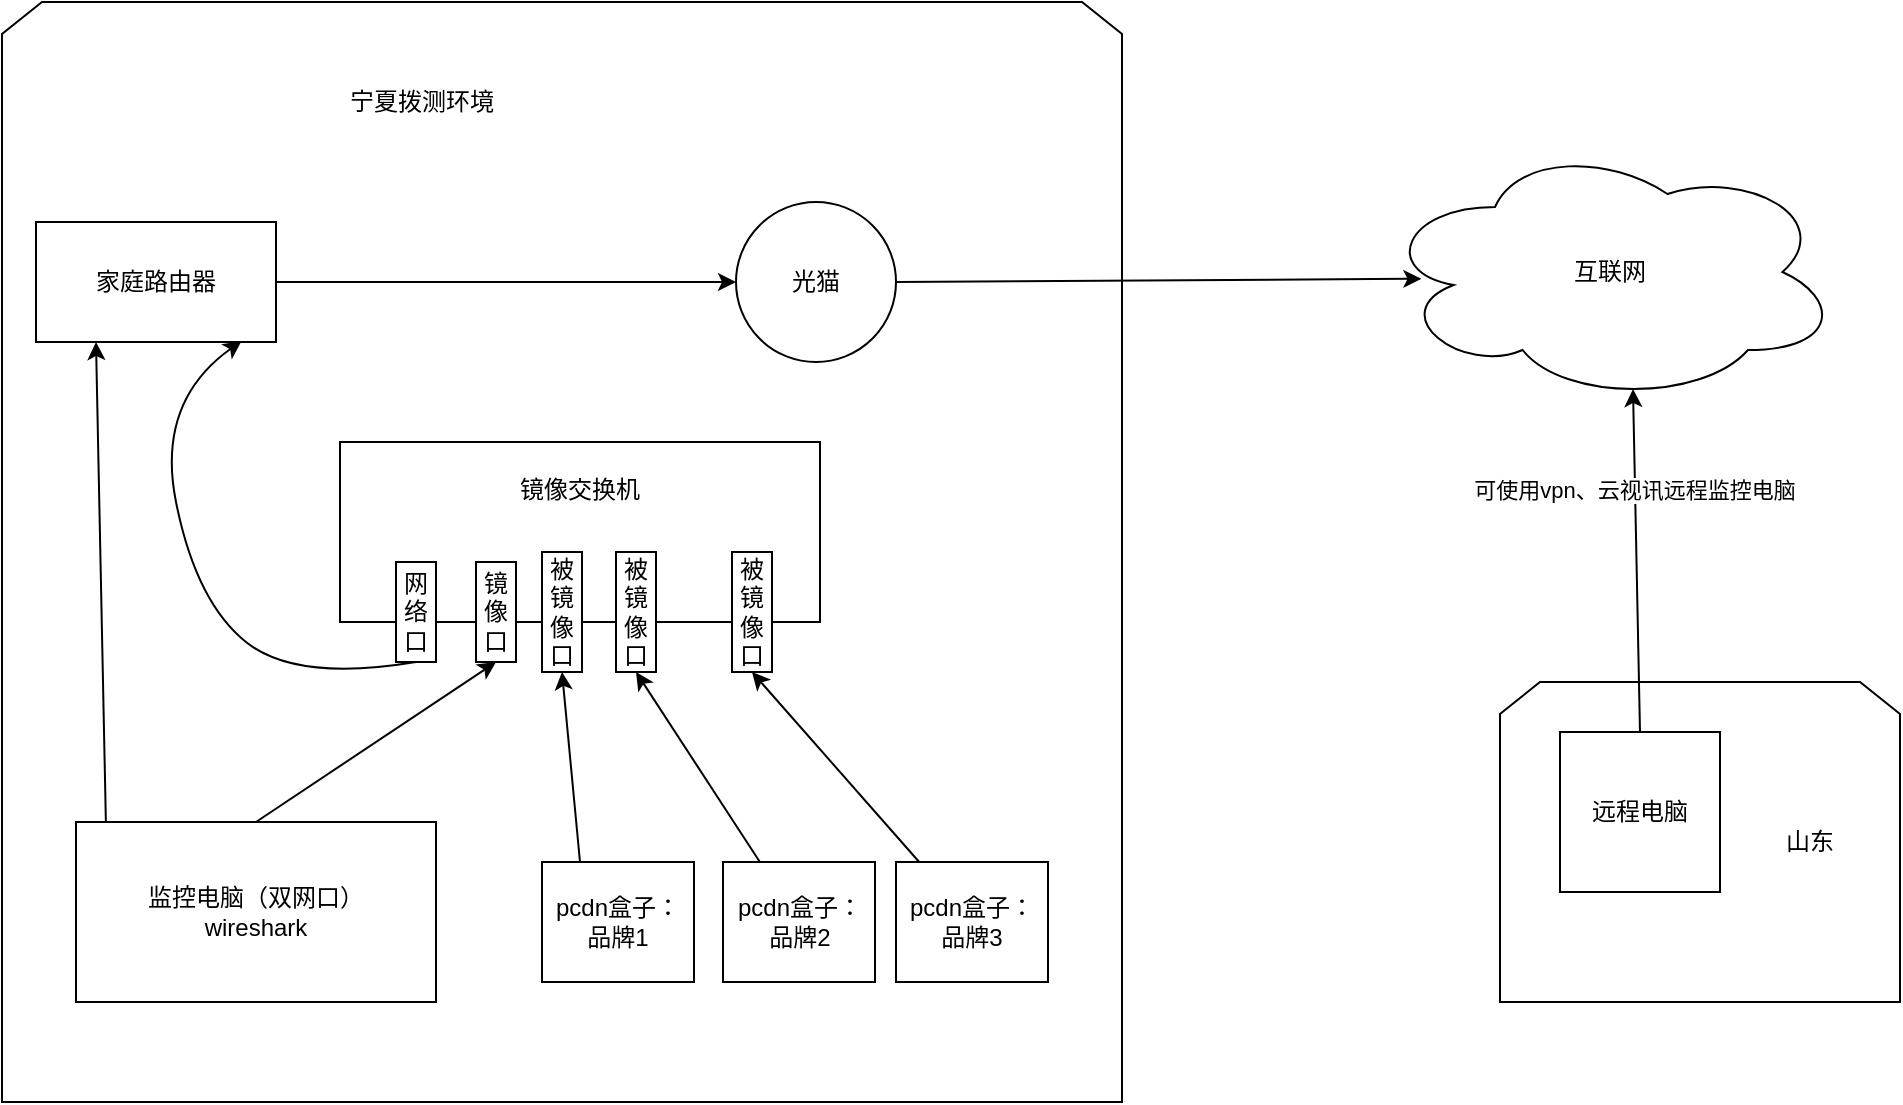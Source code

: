<mxfile>
    <diagram id="vXj8duhawC58_ev9baCq" name="第 1 页">
        <mxGraphModel dx="908" dy="419" grid="1" gridSize="10" guides="1" tooltips="1" connect="1" arrows="1" fold="1" page="1" pageScale="1" pageWidth="827" pageHeight="1169" math="0" shadow="0">
            <root>
                <mxCell id="0"/>
                <mxCell id="1" parent="0"/>
                <mxCell id="41" value="" style="shape=loopLimit;whiteSpace=wrap;html=1;" vertex="1" parent="1">
                    <mxGeometry x="11" y="140" width="560" height="550" as="geometry"/>
                </mxCell>
                <mxCell id="8" value="家庭路由器" style="rounded=0;whiteSpace=wrap;html=1;" vertex="1" parent="1">
                    <mxGeometry x="28" y="250" width="120" height="60" as="geometry"/>
                </mxCell>
                <mxCell id="40" value="&amp;nbsp; &amp;nbsp; &amp;nbsp; &amp;nbsp; &amp;nbsp; &amp;nbsp; &amp;nbsp; &amp;nbsp; &amp;nbsp; &amp;nbsp; &amp;nbsp; &amp;nbsp; &amp;nbsp; &amp;nbsp; &amp;nbsp; &amp;nbsp; &amp;nbsp;山东" style="shape=loopLimit;whiteSpace=wrap;html=1;" vertex="1" parent="1">
                    <mxGeometry x="760" y="480" width="200" height="160" as="geometry"/>
                </mxCell>
                <mxCell id="2" value="光猫" style="ellipse;whiteSpace=wrap;html=1;" vertex="1" parent="1">
                    <mxGeometry x="378" y="240" width="80" height="80" as="geometry"/>
                </mxCell>
                <mxCell id="5" style="edgeStyle=none;html=1;exitX=0.5;exitY=0;exitDx=0;exitDy=0;entryX=0.5;entryY=1;entryDx=0;entryDy=0;entryPerimeter=0;" edge="1" parent="1" source="3" target="32">
                    <mxGeometry relative="1" as="geometry">
                        <mxPoint x="218" y="470" as="targetPoint"/>
                    </mxGeometry>
                </mxCell>
                <mxCell id="3" value="监控电脑（双网口）&lt;br&gt;wireshark" style="rounded=0;whiteSpace=wrap;html=1;" vertex="1" parent="1">
                    <mxGeometry x="48" y="550" width="180" height="90" as="geometry"/>
                </mxCell>
                <mxCell id="6" value="镜像交换机&lt;br&gt;&lt;br&gt;&lt;br&gt;&lt;br&gt;" style="rounded=0;whiteSpace=wrap;html=1;" vertex="1" parent="1">
                    <mxGeometry x="180" y="360" width="240" height="90" as="geometry"/>
                </mxCell>
                <mxCell id="25" style="edgeStyle=none;html=1;entryX=0;entryY=0.5;entryDx=0;entryDy=0;exitX=1;exitY=0.5;exitDx=0;exitDy=0;" edge="1" parent="1" source="8" target="2">
                    <mxGeometry relative="1" as="geometry">
                        <mxPoint x="388" y="300" as="targetPoint"/>
                        <mxPoint x="158" y="300" as="sourcePoint"/>
                    </mxGeometry>
                </mxCell>
                <mxCell id="16" style="edgeStyle=none;html=1;exitX=0.25;exitY=0;exitDx=0;exitDy=0;entryX=0.5;entryY=1;entryDx=0;entryDy=0;" edge="1" parent="1" source="13" target="34">
                    <mxGeometry relative="1" as="geometry"/>
                </mxCell>
                <mxCell id="13" value="pcdn盒子：品牌1" style="rounded=0;whiteSpace=wrap;html=1;" vertex="1" parent="1">
                    <mxGeometry x="281" y="570" width="76" height="60" as="geometry"/>
                </mxCell>
                <mxCell id="14" value="pcdn盒子：品牌2" style="rounded=0;whiteSpace=wrap;html=1;" vertex="1" parent="1">
                    <mxGeometry x="371.5" y="570" width="76" height="60" as="geometry"/>
                </mxCell>
                <mxCell id="19" value="" style="endArrow=classic;html=1;entryX=0.5;entryY=1;entryDx=0;entryDy=0;" edge="1" parent="1" source="14" target="35">
                    <mxGeometry width="50" height="50" relative="1" as="geometry">
                        <mxPoint x="488" y="590" as="sourcePoint"/>
                        <mxPoint x="538" y="540" as="targetPoint"/>
                    </mxGeometry>
                </mxCell>
                <mxCell id="20" value="" style="endArrow=classic;html=1;entryX=0.25;entryY=1;entryDx=0;entryDy=0;exitX=0.083;exitY=0;exitDx=0;exitDy=0;exitPerimeter=0;" edge="1" parent="1" source="3" target="8">
                    <mxGeometry width="50" height="50" relative="1" as="geometry">
                        <mxPoint x="108" y="630" as="sourcePoint"/>
                        <mxPoint x="88" y="530" as="targetPoint"/>
                    </mxGeometry>
                </mxCell>
                <mxCell id="23" value="" style="curved=1;endArrow=classic;html=1;entryX=0.856;entryY=0.993;entryDx=0;entryDy=0;entryPerimeter=0;exitX=0.5;exitY=1;exitDx=0;exitDy=0;" edge="1" parent="1" source="36" target="8">
                    <mxGeometry width="50" height="50" relative="1" as="geometry">
                        <mxPoint x="218" y="460" as="sourcePoint"/>
                        <mxPoint x="138" y="340" as="targetPoint"/>
                        <Array as="points">
                            <mxPoint x="158" y="480"/>
                            <mxPoint x="108" y="440"/>
                            <mxPoint x="88" y="340"/>
                        </Array>
                    </mxGeometry>
                </mxCell>
                <mxCell id="27" value="" style="endArrow=classic;html=1;entryX=0.09;entryY=0.526;entryDx=0;entryDy=0;entryPerimeter=0;exitX=1;exitY=0.5;exitDx=0;exitDy=0;" edge="1" parent="1" source="2" target="28">
                    <mxGeometry width="50" height="50" relative="1" as="geometry">
                        <mxPoint x="468" y="293" as="sourcePoint"/>
                        <mxPoint x="617.82" y="315.42" as="targetPoint"/>
                    </mxGeometry>
                </mxCell>
                <mxCell id="28" value="互联网" style="ellipse;shape=cloud;whiteSpace=wrap;html=1;" vertex="1" parent="1">
                    <mxGeometry x="700" y="210" width="230" height="130" as="geometry"/>
                </mxCell>
                <mxCell id="29" value="远程电脑" style="whiteSpace=wrap;html=1;aspect=fixed;" vertex="1" parent="1">
                    <mxGeometry x="790" y="505" width="80" height="80" as="geometry"/>
                </mxCell>
                <mxCell id="30" value="" style="endArrow=classic;html=1;exitX=0.5;exitY=0;exitDx=0;exitDy=0;entryX=0.55;entryY=0.95;entryDx=0;entryDy=0;entryPerimeter=0;" edge="1" parent="1" source="29" target="28">
                    <mxGeometry width="50" height="50" relative="1" as="geometry">
                        <mxPoint x="648" y="560" as="sourcePoint"/>
                        <mxPoint x="830" y="340" as="targetPoint"/>
                    </mxGeometry>
                </mxCell>
                <mxCell id="31" value="可使用vpn、云视讯远程监控电脑" style="edgeLabel;html=1;align=center;verticalAlign=middle;resizable=0;points=[];" vertex="1" connectable="0" parent="30">
                    <mxGeometry x="0.416" relative="1" as="geometry">
                        <mxPoint x="-1" as="offset"/>
                    </mxGeometry>
                </mxCell>
                <mxCell id="32" value="镜像口" style="rounded=0;whiteSpace=wrap;html=1;" vertex="1" parent="1">
                    <mxGeometry x="248" y="420" width="20" height="50" as="geometry"/>
                </mxCell>
                <mxCell id="34" value="被镜像口" style="rounded=0;whiteSpace=wrap;html=1;" vertex="1" parent="1">
                    <mxGeometry x="281" y="415" width="20" height="60" as="geometry"/>
                </mxCell>
                <mxCell id="35" value="被镜像口" style="rounded=0;whiteSpace=wrap;html=1;" vertex="1" parent="1">
                    <mxGeometry x="318" y="415" width="20" height="60" as="geometry"/>
                </mxCell>
                <mxCell id="36" value="网络口" style="rounded=0;whiteSpace=wrap;html=1;" vertex="1" parent="1">
                    <mxGeometry x="208" y="420" width="20" height="50" as="geometry"/>
                </mxCell>
                <mxCell id="37" value="pcdn盒子：品牌3" style="rounded=0;whiteSpace=wrap;html=1;" vertex="1" parent="1">
                    <mxGeometry x="458" y="570" width="76" height="60" as="geometry"/>
                </mxCell>
                <mxCell id="38" value="" style="endArrow=classic;html=1;entryX=0.5;entryY=1;entryDx=0;entryDy=0;" edge="1" parent="1" source="37" target="39">
                    <mxGeometry width="50" height="50" relative="1" as="geometry">
                        <mxPoint x="546" y="590" as="sourcePoint"/>
                        <mxPoint x="596" y="540" as="targetPoint"/>
                    </mxGeometry>
                </mxCell>
                <mxCell id="39" value="被镜像口" style="rounded=0;whiteSpace=wrap;html=1;" vertex="1" parent="1">
                    <mxGeometry x="376" y="415" width="20" height="60" as="geometry"/>
                </mxCell>
                <mxCell id="42" value="宁夏拨测环境" style="rounded=0;whiteSpace=wrap;html=1;strokeColor=none;" vertex="1" parent="1">
                    <mxGeometry x="161" y="160" width="120" height="60" as="geometry"/>
                </mxCell>
            </root>
        </mxGraphModel>
    </diagram>
</mxfile>